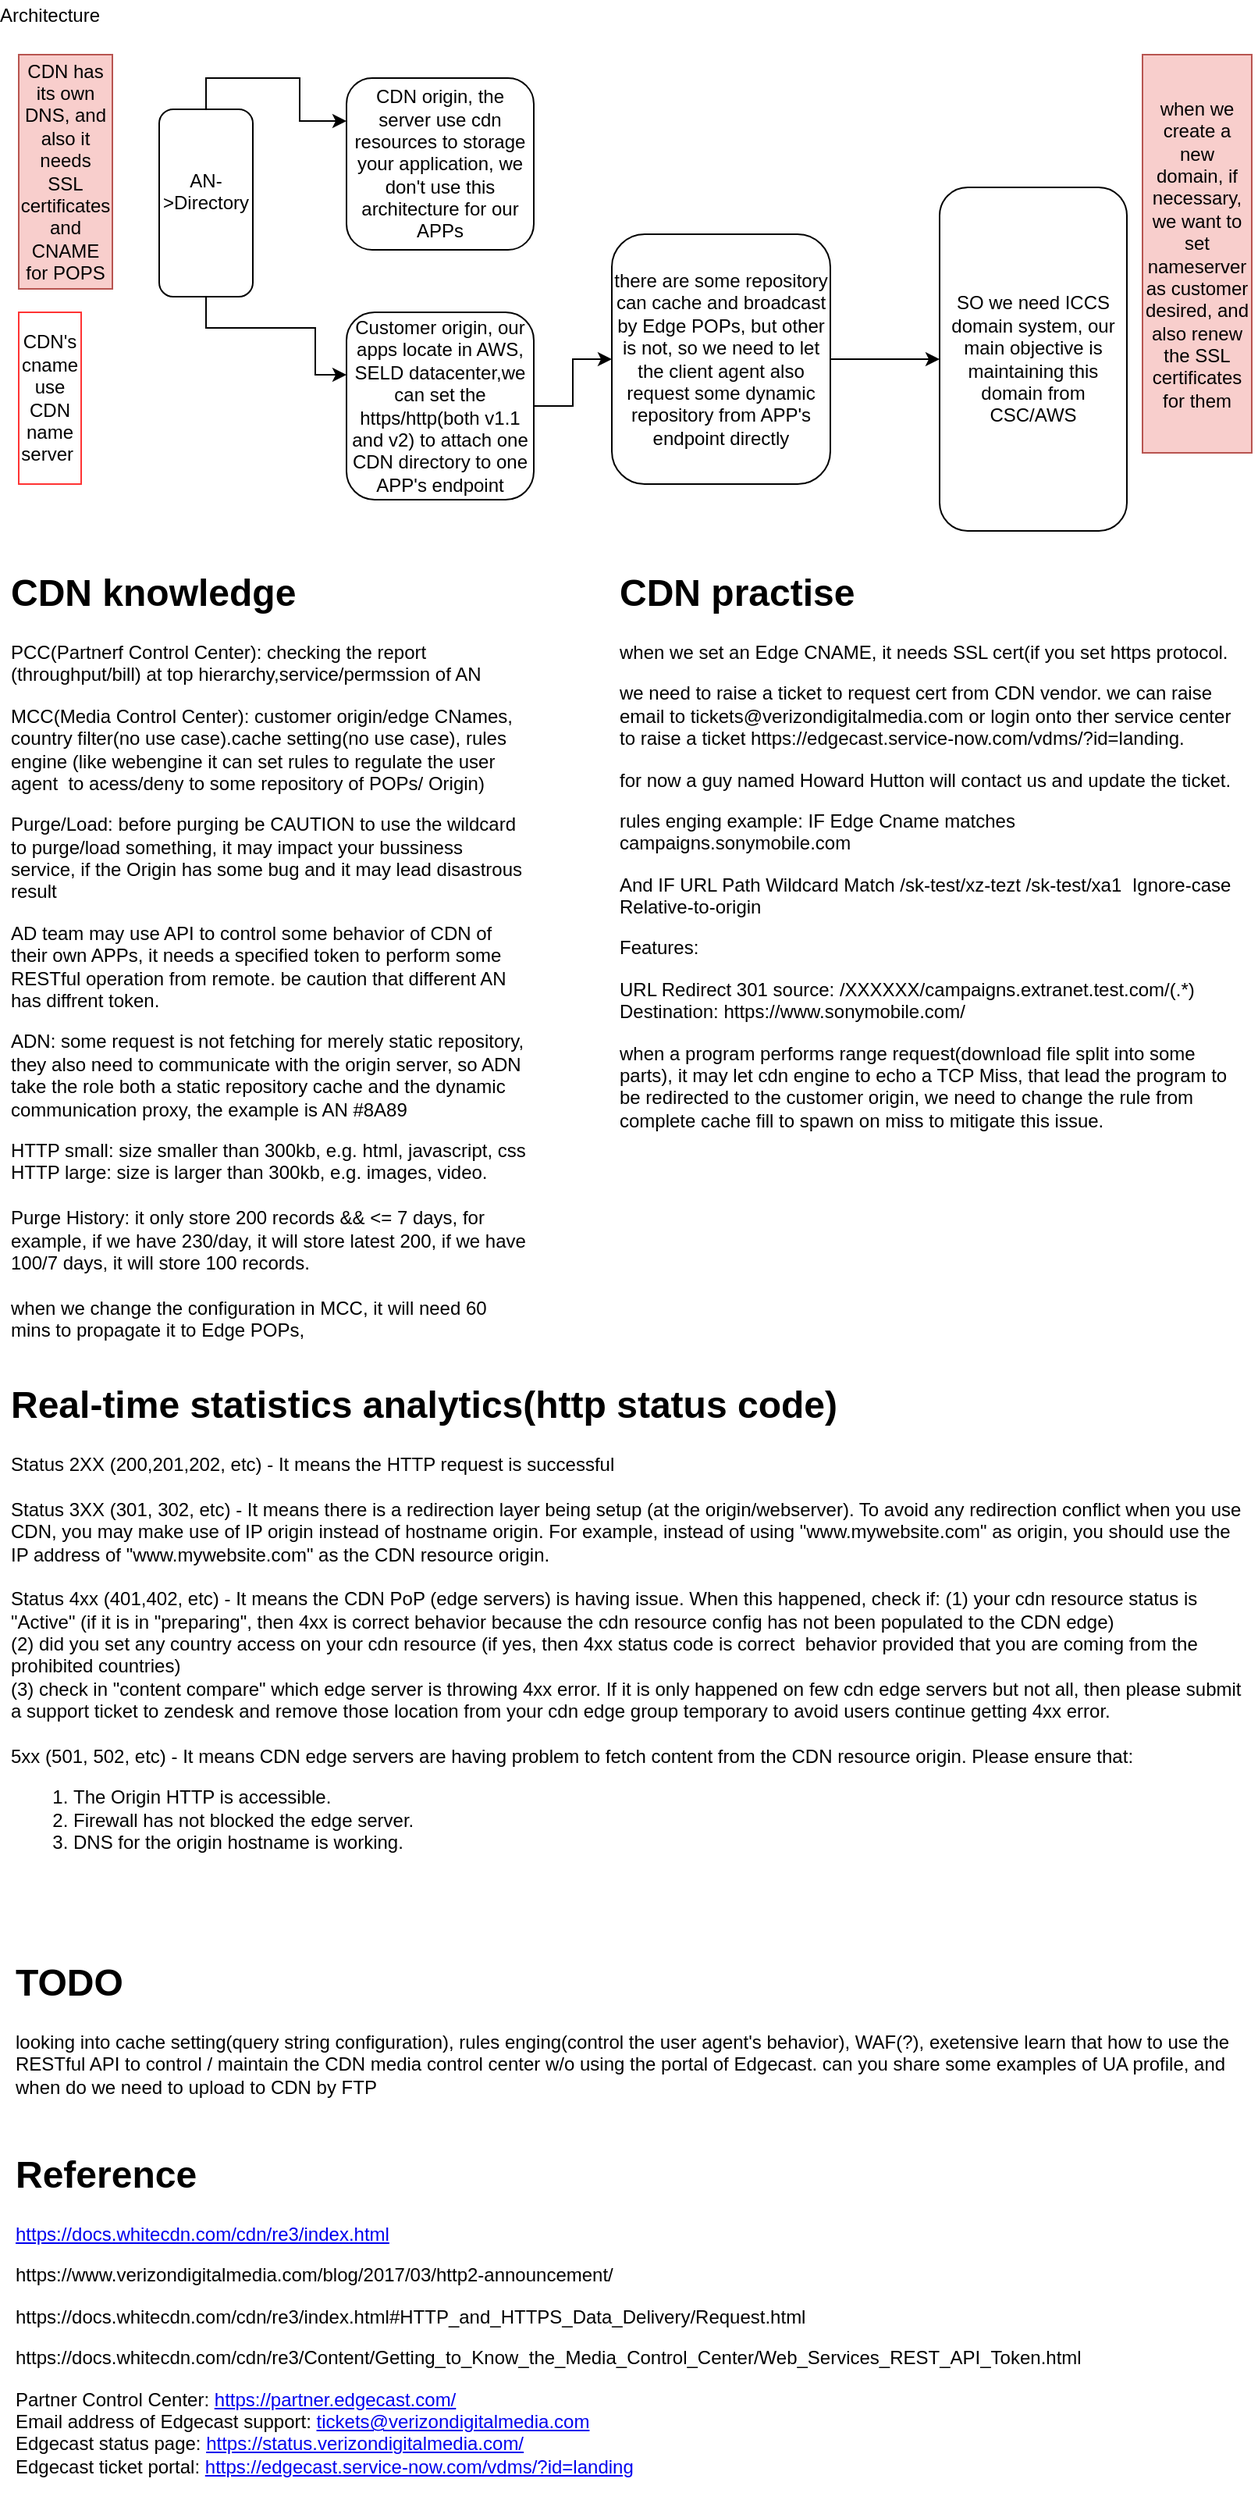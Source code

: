<mxfile version="10.8.5" type="github"><diagram id="agh3sBR_uGawhEB7Pzz2" name="Page-1"><mxGraphModel dx="1010" dy="550" grid="1" gridSize="10" guides="1" tooltips="1" connect="1" arrows="1" fold="1" page="1" pageScale="1" pageWidth="827" pageHeight="1169" math="0" shadow="0"><root><mxCell id="0"/><mxCell id="1" parent="0"/><mxCell id="tG7k-aOa7LANFNQrumxV-1" value="Architecture" style="text;html=1;strokeColor=none;fillColor=none;align=center;verticalAlign=middle;whiteSpace=wrap;rounded=0;" parent="1" vertex="1"><mxGeometry x="20" y="20" width="40" height="20" as="geometry"/></mxCell><mxCell id="tG7k-aOa7LANFNQrumxV-10" style="edgeStyle=orthogonalEdgeStyle;rounded=0;orthogonalLoop=1;jettySize=auto;html=1;exitX=0.5;exitY=1;exitDx=0;exitDy=0;" parent="1" source="tG7k-aOa7LANFNQrumxV-2" target="tG7k-aOa7LANFNQrumxV-11" edge="1"><mxGeometry relative="1" as="geometry"><mxPoint x="220" y="280" as="targetPoint"/><Array as="points"><mxPoint x="140" y="230"/><mxPoint x="210" y="230"/><mxPoint x="210" y="260"/></Array></mxGeometry></mxCell><mxCell id="tG7k-aOa7LANFNQrumxV-13" style="edgeStyle=orthogonalEdgeStyle;rounded=0;orthogonalLoop=1;jettySize=auto;html=1;exitX=0.5;exitY=0;exitDx=0;exitDy=0;entryX=0;entryY=0.25;entryDx=0;entryDy=0;" parent="1" source="tG7k-aOa7LANFNQrumxV-2" target="tG7k-aOa7LANFNQrumxV-8" edge="1"><mxGeometry relative="1" as="geometry"/></mxCell><mxCell id="tG7k-aOa7LANFNQrumxV-2" value="AN-&amp;gt;Directory&lt;br&gt;&lt;br&gt;" style="rounded=1;whiteSpace=wrap;html=1;" parent="1" vertex="1"><mxGeometry x="110" y="90" width="60" height="120" as="geometry"/></mxCell><mxCell id="tG7k-aOa7LANFNQrumxV-5" value="CDN has its own DNS, and also it needs SSL certificates and CNAME for POPS" style="text;html=1;strokeColor=#b85450;fillColor=#f8cecc;align=center;verticalAlign=middle;whiteSpace=wrap;rounded=0;" parent="1" vertex="1"><mxGeometry x="20" y="55" width="60" height="150" as="geometry"/></mxCell><mxCell id="tG7k-aOa7LANFNQrumxV-6" value="CDN's cname use CDN name server&amp;nbsp;" style="text;html=1;strokeColor=#FF3333;fillColor=none;align=center;verticalAlign=middle;whiteSpace=wrap;rounded=0;" parent="1" vertex="1"><mxGeometry x="20" y="220" width="40" height="110" as="geometry"/></mxCell><mxCell id="tG7k-aOa7LANFNQrumxV-8" value="CDN origin, the server use cdn resources to storage your application, we don't use this architecture for our APPs" style="rounded=1;whiteSpace=wrap;html=1;" parent="1" vertex="1"><mxGeometry x="230" y="70" width="120" height="110" as="geometry"/></mxCell><mxCell id="tG7k-aOa7LANFNQrumxV-17" style="edgeStyle=orthogonalEdgeStyle;rounded=0;orthogonalLoop=1;jettySize=auto;html=1;exitX=1;exitY=0.5;exitDx=0;exitDy=0;" parent="1" source="tG7k-aOa7LANFNQrumxV-11" target="tG7k-aOa7LANFNQrumxV-18" edge="1"><mxGeometry relative="1" as="geometry"><mxPoint x="460" y="280" as="targetPoint"/></mxGeometry></mxCell><mxCell id="tG7k-aOa7LANFNQrumxV-11" value="Customer origin, our apps locate in AWS, SELD datacenter,we can set the https/http(both v1.1 and v2) to attach one CDN directory to one APP's endpoint" style="rounded=1;whiteSpace=wrap;html=1;" parent="1" vertex="1"><mxGeometry x="230" y="220" width="120" height="120" as="geometry"/></mxCell><mxCell id="tG7k-aOa7LANFNQrumxV-19" style="edgeStyle=orthogonalEdgeStyle;rounded=0;orthogonalLoop=1;jettySize=auto;html=1;" parent="1" source="tG7k-aOa7LANFNQrumxV-18" target="tG7k-aOa7LANFNQrumxV-20" edge="1"><mxGeometry relative="1" as="geometry"><mxPoint x="610" y="250" as="targetPoint"/></mxGeometry></mxCell><mxCell id="tG7k-aOa7LANFNQrumxV-18" value="there are some repository can cache and broadcast by Edge POPs, but other is not, so we need to let the client agent also request some dynamic repository from APP's endpoint directly" style="rounded=1;whiteSpace=wrap;html=1;" parent="1" vertex="1"><mxGeometry x="400" y="170" width="140" height="160" as="geometry"/></mxCell><mxCell id="tG7k-aOa7LANFNQrumxV-20" value="SO we need ICCS domain system, our main objective is maintaining this domain from CSC/AWS" style="rounded=1;whiteSpace=wrap;html=1;" parent="1" vertex="1"><mxGeometry x="610" y="140" width="120" height="220" as="geometry"/></mxCell><mxCell id="tG7k-aOa7LANFNQrumxV-21" value="when we create a new domain, if necessary, we want to set nameserver as customer desired, and also renew the SSL certificates for them" style="rounded=0;whiteSpace=wrap;html=1;strokeColor=#b85450;fillColor=#f8cecc;" parent="1" vertex="1"><mxGeometry x="740" y="55" width="70" height="255" as="geometry"/></mxCell><mxCell id="tG7k-aOa7LANFNQrumxV-22" value="&lt;h1&gt;CDN knowledge&lt;/h1&gt;&lt;p&gt;PCC(Partnerf Control Center): checking the report (throughput/bill) at top hierarchy,service/permssion of AN&lt;/p&gt;&lt;p&gt;MCC(Media Control Center): customer origin/edge CNames, country filter(no use case).cache setting(no use case), rules engine (like webengine it can set rules to regulate the user agent&amp;nbsp; to acess/deny to some repository of POPs/ Origin)&lt;/p&gt;&lt;p&gt;Purge/Load: before purging be CAUTION to use the wildcard to purge/load something, it may impact your bussiness service, if the Origin has some bug and it may lead disastrous result&lt;/p&gt;&lt;p&gt;AD team may use API to control some behavior of CDN of their own APPs, it needs a specified token to perform some RESTful operation from remote. be caution that different AN has diffrent token.&amp;nbsp;&lt;/p&gt;&lt;p&gt;ADN: some request is not fetching for merely static repository, they also need to communicate with the origin server, so ADN take the role both a static repository cache and the dynamic communication proxy, the example is AN #8A89&lt;/p&gt;HTTP small: size smaller than 300kb, e.g. html, javascript, css&lt;br&gt;HTTP large: size is larger than 300kb, e.g. images, video.&lt;br&gt;&lt;br&gt;Purge History: it only store 200 records &amp;amp;&amp;amp; &amp;lt;= 7 days, for example, if we have 230/day, it will store latest 200, if we have 100/7 days, it will store 100 records.&lt;br&gt;&lt;br&gt;when we change the configuration in MCC, it will need 60 mins to propagate it to Edge POPs,&lt;br&gt;&lt;br&gt;" style="text;html=1;strokeColor=none;fillColor=none;spacing=5;spacingTop=-20;whiteSpace=wrap;overflow=hidden;rounded=0;" parent="1" vertex="1"><mxGeometry x="10" y="380" width="340" height="530" as="geometry"/></mxCell><mxCell id="tG7k-aOa7LANFNQrumxV-23" value="&lt;h1&gt;CDN practise&lt;/h1&gt;&lt;p&gt;when we set an Edge CNAME, it needs SSL cert(if you set https protocol.&lt;/p&gt;&lt;p&gt;we need to raise a ticket to request cert from CDN vendor. we can raise email to&amp;nbsp;tickets@verizondigitalmedia.com or login onto ther service center to raise a ticket&amp;nbsp;https://edgecast.service-now.com/vdms/?id=landing.&lt;/p&gt;&lt;p&gt;for now a guy named Howard Hutton will contact us and update the ticket.&lt;/p&gt;&lt;p&gt;rules enging example:&amp;nbsp;&lt;span&gt;IF Edge Cname matches campaigns.sonymobile.com&amp;nbsp;&lt;/span&gt;&lt;/p&gt;&lt;p&gt;And IF URL Path Wildcard Match /sk-test/xz-tezt /sk-test/xa1&amp;nbsp; Ignore-case Relative-to-origin&amp;nbsp;&lt;/p&gt;&lt;p&gt;Features:&amp;nbsp;&lt;/p&gt;&lt;p&gt;URL Redirect 301 source: /XXXXXX/campaigns.extranet.test.com/(.*) Destination: https://www.sonymobile.com/&lt;/p&gt;&lt;p&gt;when a program performs range request(download file split into some parts), it may let cdn engine to echo a TCP Miss, that lead the program to be redirected to the customer origin, we need to change the rule from complete cache fill to spawn on miss to mitigate this issue.&lt;/p&gt;&lt;p&gt;&lt;br&gt;&lt;/p&gt;" style="text;html=1;strokeColor=none;fillColor=none;spacing=5;spacingTop=-20;whiteSpace=wrap;overflow=hidden;rounded=0;" parent="1" vertex="1"><mxGeometry x="400" y="380" width="410" height="520" as="geometry"/></mxCell><mxCell id="tG7k-aOa7LANFNQrumxV-24" value="&lt;h1&gt;TODO&lt;/h1&gt;&lt;div&gt;looking into cache setting(query string configuration), rules enging(control the user agent's behavior), WAF(?), exetensive learn that how to use the RESTful API to control / maintain the CDN media control center w/o using the portal of Edgecast. can you share some examples of UA profile, and when do we need to upload to CDN by FTP&lt;/div&gt;" style="text;html=1;strokeColor=none;fillColor=none;spacing=5;spacingTop=-20;whiteSpace=wrap;overflow=hidden;rounded=0;" parent="1" vertex="1"><mxGeometry x="13" y="1270" width="800" height="120" as="geometry"/></mxCell><mxCell id="tG7k-aOa7LANFNQrumxV-25" value="&lt;h1&gt;Reference&lt;/h1&gt;&lt;p&gt;&lt;a href=&quot;https://docs.whitecdn.com/cdn/re3/index.html&quot;&gt;https://docs.whitecdn.com/cdn/re3/index.html&lt;/a&gt;&lt;br&gt;&lt;/p&gt;&lt;p&gt;https://www.verizondigitalmedia.com/blog/2017/03/http2-announcement/&lt;br&gt;&lt;/p&gt;&lt;p&gt;https://docs.whitecdn.com/cdn/re3/index.html#HTTP_and_HTTPS_Data_Delivery/Request.html&lt;br&gt;&lt;/p&gt;&lt;p&gt;https://docs.whitecdn.com/cdn/re3/Content/Getting_to_Know_the_Media_Control_Center/Web_Services_REST_API_Token.html&lt;br&gt;&lt;/p&gt;&lt;div&gt;&lt;span&gt;Partner Control Center: &lt;/span&gt;&lt;a href=&quot;https://partner.edgecast.com/&quot;&gt;&lt;span&gt;https://partner.edgecast.com/&lt;/span&gt;&lt;/a&gt;&lt;/div&gt;&lt;div&gt;&lt;span&gt;Email address of Edgecast support: &lt;/span&gt;&lt;a href=&quot;mailto:tickets@verizondigitalmedia.com&quot;&gt;&lt;span&gt;tickets@verizondigitalmedia.com&lt;/span&gt;&lt;/a&gt;&lt;/div&gt;&lt;div&gt;&lt;span&gt;Edgecast status page: &lt;/span&gt;&lt;a href=&quot;https://status.verizondigitalmedia.com/&quot;&gt;&lt;span&gt;https://status.verizondigitalmedia.com/&lt;/span&gt;&lt;/a&gt;&lt;/div&gt;&lt;div&gt;&lt;span&gt;Edgecast ticket portal: &lt;/span&gt;&lt;a href=&quot;https://edgecast.service-now.com/vdms/?id=landing&quot;&gt;&lt;span&gt;https://edgecast.service-now.com/vdms/?id=landing&lt;/span&gt;&lt;/a&gt;&lt;/div&gt;" style="text;html=1;strokeColor=none;fillColor=none;spacing=5;spacingTop=-20;whiteSpace=wrap;overflow=hidden;rounded=0;" parent="1" vertex="1"><mxGeometry x="13" y="1393" width="800" height="227" as="geometry"/></mxCell><mxCell id="tG7k-aOa7LANFNQrumxV-29" value="&lt;h1&gt;Real-time statistics analytics(http status code)&lt;/h1&gt;&lt;div&gt;&lt;div&gt;&lt;span&gt;Status 2XX&lt;/span&gt;&lt;span&gt;&amp;nbsp;(200,201,202, etc) - It means the HTTP request is successful&lt;/span&gt;&lt;/div&gt;&lt;div&gt;&lt;br&gt;&lt;/div&gt;&lt;div&gt;&lt;span&gt;Status 3XX&lt;/span&gt;&lt;span&gt;&amp;nbsp;(301, 302, etc) - It means there is a redirection layer being setup (at the origin/webserver). To avoid any redirection conflict when you use CDN, you may make use of IP origin instead of hostname origin. For example, instead of using &quot;www.mywebsite.com&quot; as origin, you should use the IP address of &quot;www.mywebsite.com&quot; as the CDN resource origin.&lt;/span&gt;&lt;/div&gt;&lt;div&gt;&lt;br&gt;&lt;/div&gt;&lt;div&gt;&lt;span&gt;Status 4xx&lt;/span&gt;&lt;span&gt;&amp;nbsp;(401,402, etc) - It means the CDN PoP (edge servers) is having issue. When this happened, check if: (1) your cdn resource status is &quot;Active&quot; (if it is in &quot;preparing&quot;, then 4xx is correct behavior because the cdn resource config has not been populated to the CDN edge)&amp;nbsp;&lt;/span&gt;&lt;/div&gt;&lt;div&gt;&lt;span&gt;(2) did you set any country access on your cdn resource (if yes, then 4xx status code is correct&amp;nbsp; behavior provided that you are coming from the prohibited countries)&lt;/span&gt;&lt;/div&gt;&lt;div&gt;&lt;span&gt;(3) check in &quot;content compare&quot; which edge server is throwing 4xx error. If it is only happened on few cdn edge servers but not all, then please submit a support ticket to zendesk and remove those location from your cdn edge group temporary to avoid users continue getting 4xx error.&lt;/span&gt;&lt;/div&gt;&lt;div&gt;&lt;br&gt;&lt;/div&gt;&lt;div&gt;&lt;span&gt;5xx&lt;/span&gt;&lt;span&gt;&amp;nbsp;(501, 502, etc) - It means CDN edge servers are having problem to fetch content from the CDN resource origin. Please ensure that:&lt;/span&gt;&lt;/div&gt;&lt;div&gt;&lt;ol&gt;&lt;li&gt;&lt;span&gt;The Origin HTTP is accessible.&lt;/span&gt;&lt;/li&gt;&lt;li&gt;&lt;span&gt;Firewall has not blocked the edge server.&lt;/span&gt;&lt;/li&gt;&lt;li&gt;&lt;span&gt;DNS for the origin hostname is working.&lt;/span&gt;&lt;/li&gt;&lt;/ol&gt;&lt;/div&gt;&lt;/div&gt;" style="text;html=1;strokeColor=none;fillColor=none;spacing=5;spacingTop=-20;whiteSpace=wrap;overflow=hidden;rounded=0;" parent="1" vertex="1"><mxGeometry x="10" y="900" width="800" height="360" as="geometry"/></mxCell></root></mxGraphModel></diagram></mxfile>